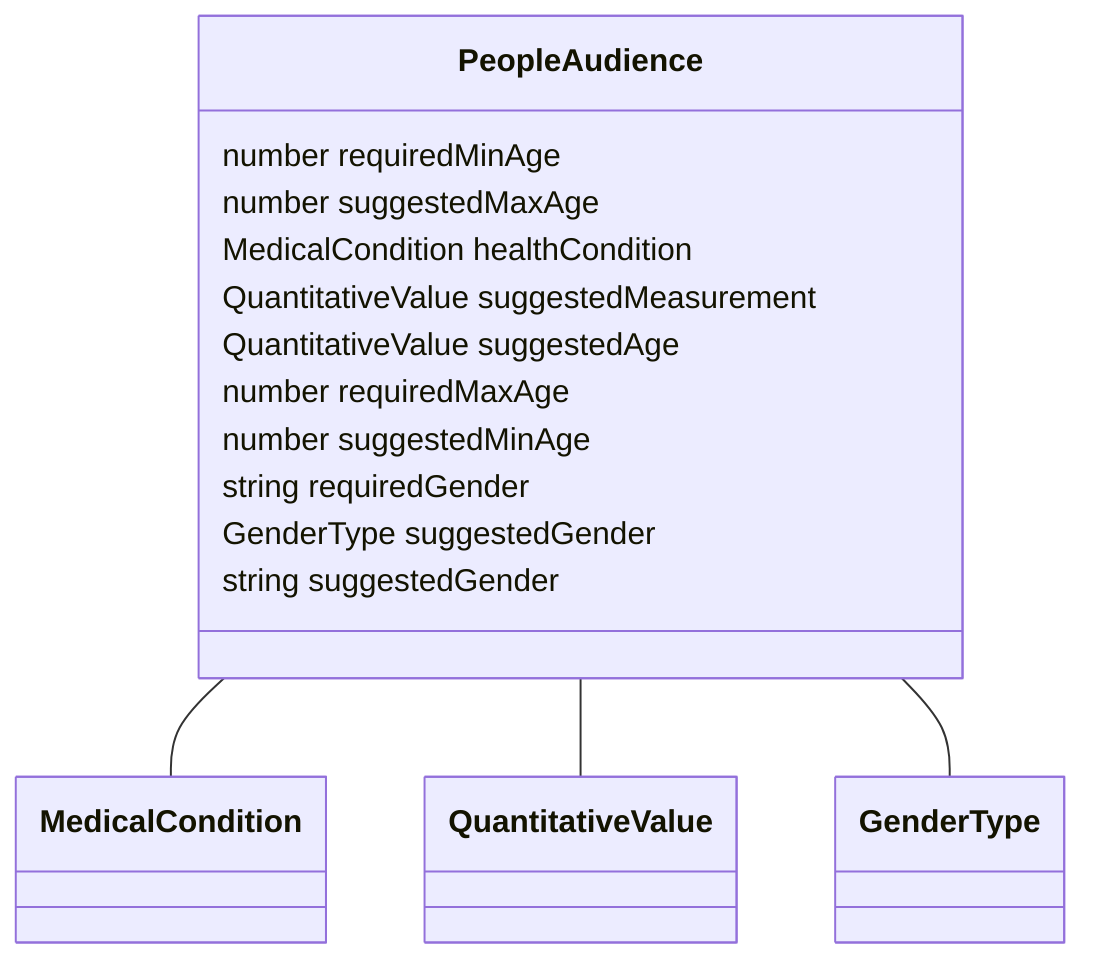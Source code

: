 classDiagram
  PeopleAudience -- MedicalCondition
  PeopleAudience -- QuantitativeValue
  PeopleAudience -- GenderType


class PeopleAudience {

  number requiredMinAge
  number suggestedMaxAge
  MedicalCondition healthCondition
  QuantitativeValue suggestedMeasurement
  QuantitativeValue suggestedAge
  number requiredMaxAge
  number suggestedMinAge
  string requiredGender
  GenderType suggestedGender
  string suggestedGender

 }